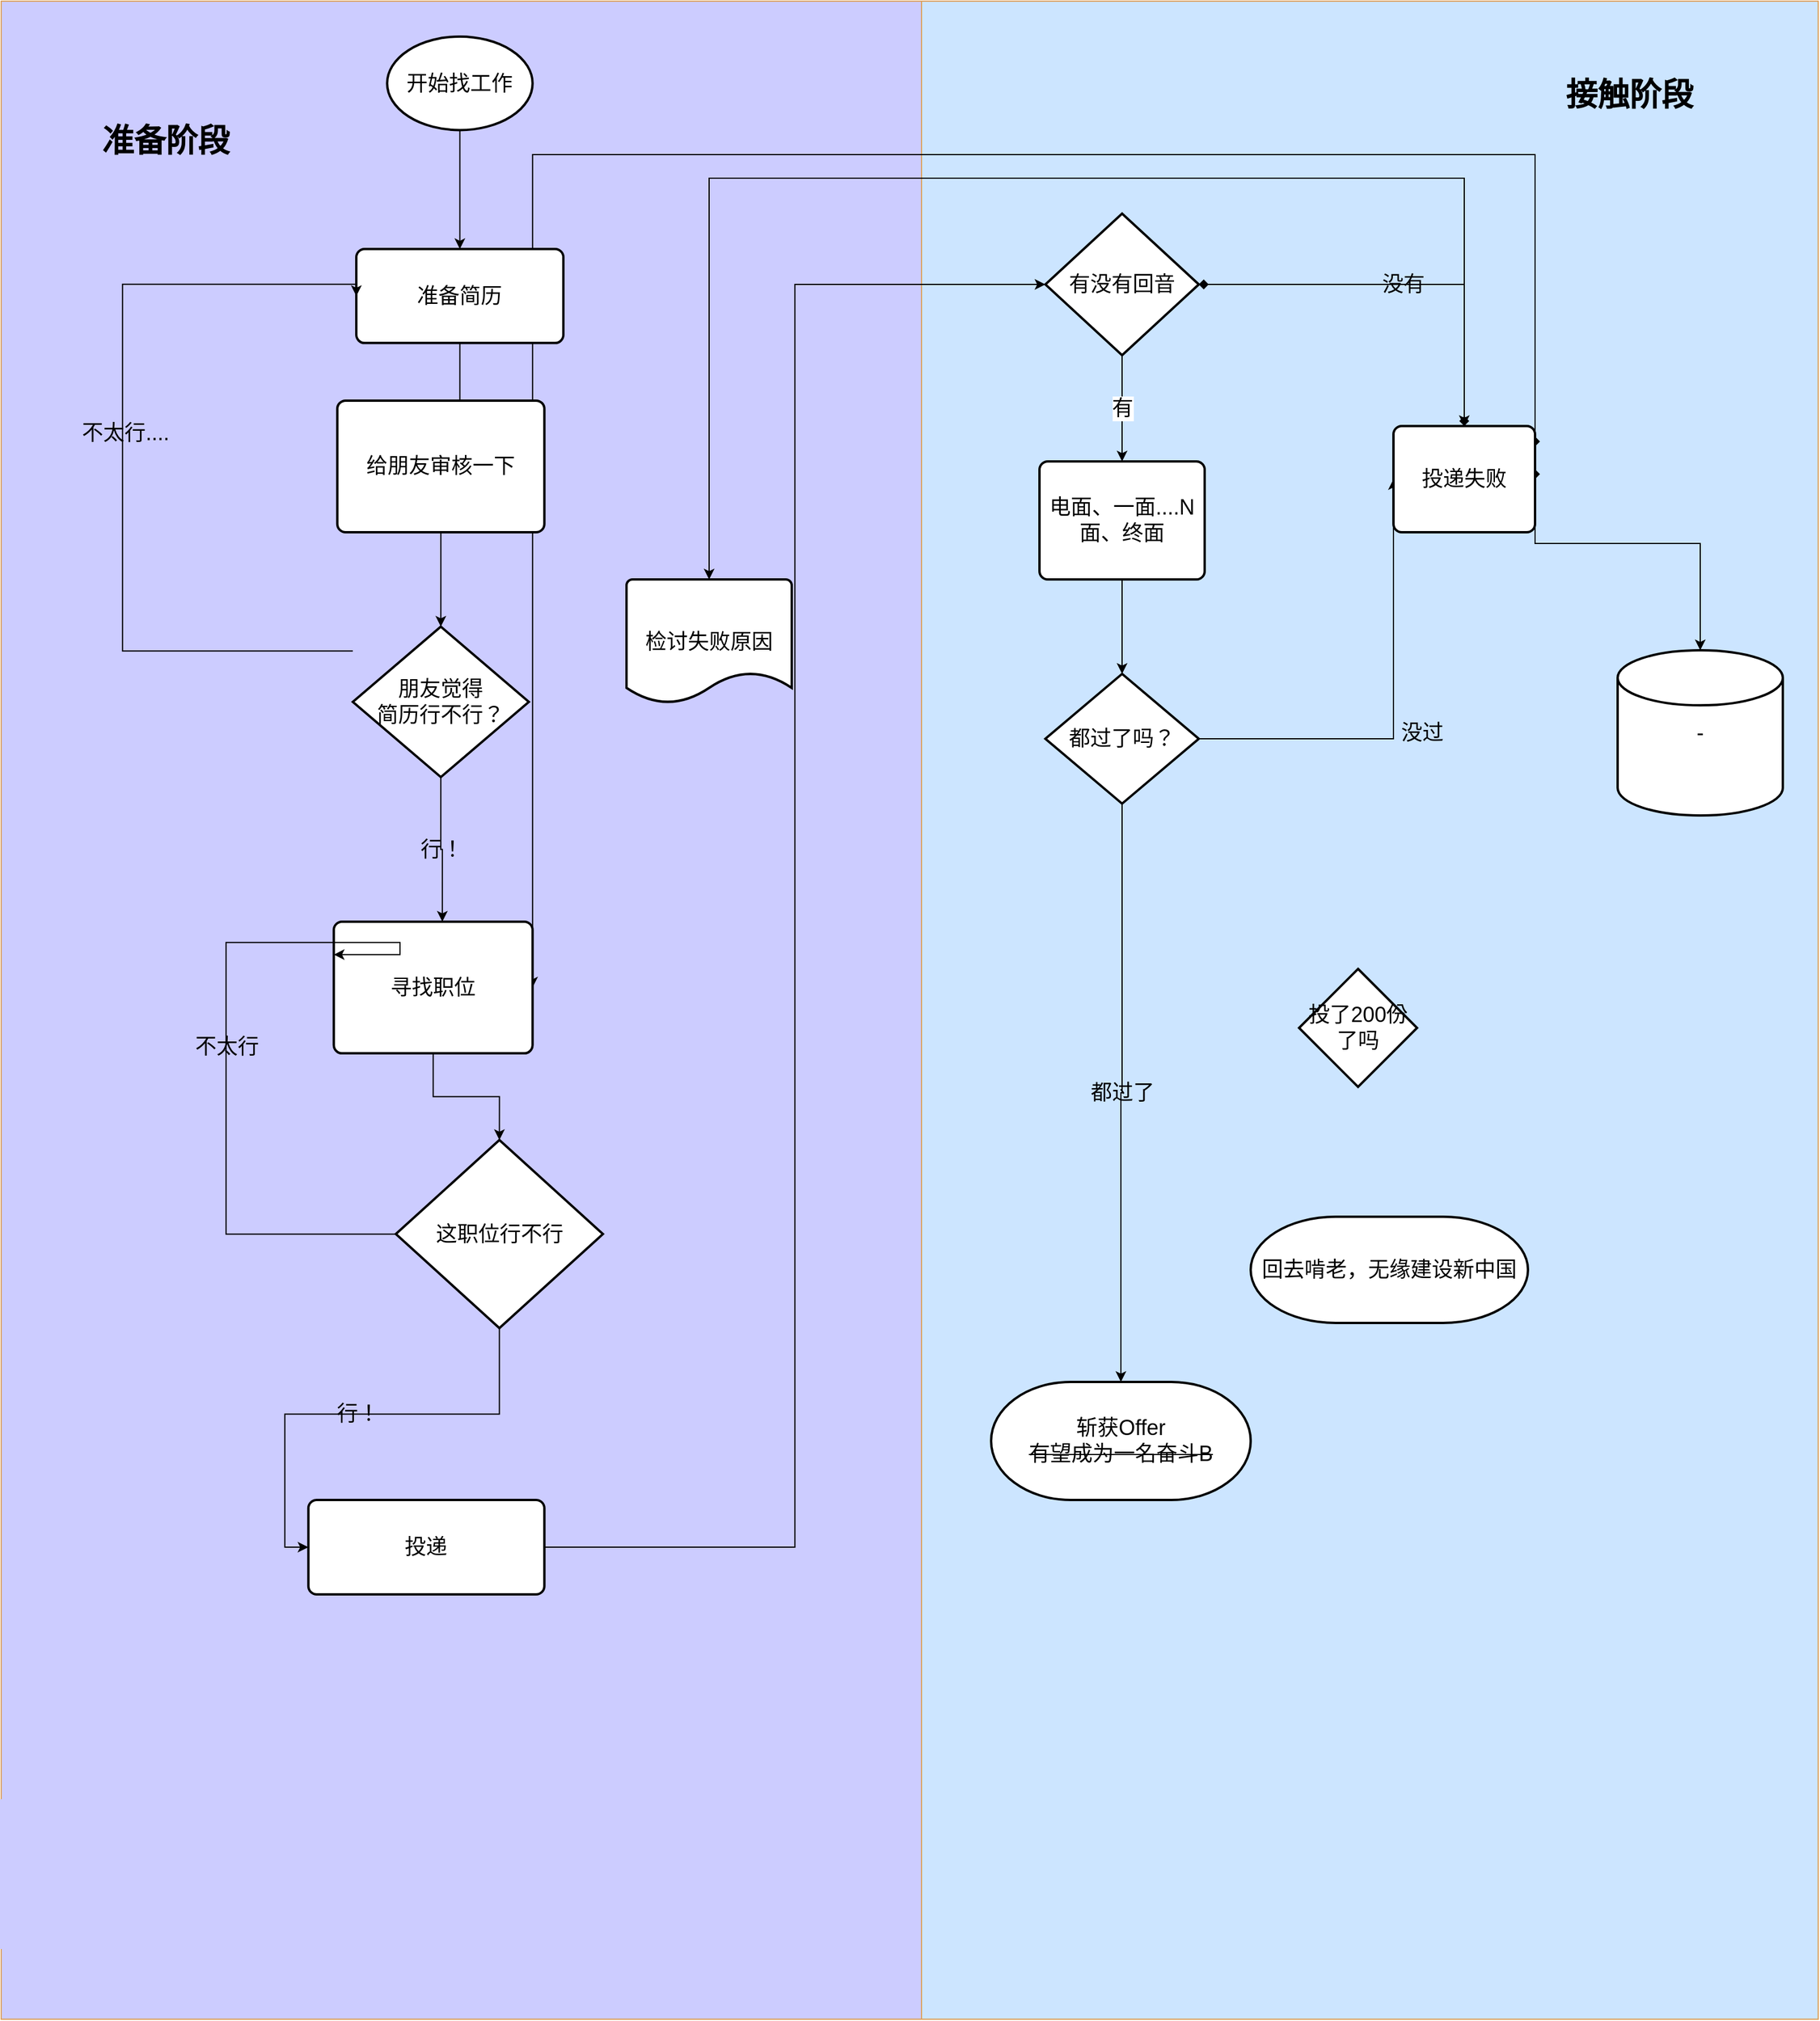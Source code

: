 <mxfile version="13.6.2" type="github">
  <diagram id="C5RBs43oDa-KdzZeNtuy" name="Page-1">
    <mxGraphModel dx="4265" dy="1474" grid="1" gridSize="10" guides="1" tooltips="1" connect="1" arrows="1" fold="1" page="1" pageScale="1" pageWidth="827" pageHeight="1169" math="0" shadow="0">
      <root>
        <mxCell id="WIyWlLk6GJQsqaUBKTNV-0" />
        <mxCell id="WIyWlLk6GJQsqaUBKTNV-1" parent="WIyWlLk6GJQsqaUBKTNV-0" />
        <mxCell id="NFNQKHVkb_bmbVsBZRoB-70" value="" style="rounded=0;whiteSpace=wrap;html=1;labelBackgroundColor=none;sketch=0;strokeColor=#DDA15E;fontFamily=Times New Roman;fontSize=27;fontColor=#000000;fillColor=#CCE5FF;" vertex="1" parent="WIyWlLk6GJQsqaUBKTNV-1">
          <mxGeometry x="-825" y="20" width="775" height="1710" as="geometry" />
        </mxCell>
        <mxCell id="NFNQKHVkb_bmbVsBZRoB-67" value="" style="rounded=0;whiteSpace=wrap;html=1;sketch=0;strokeColor=#DDA15E;fontColor=#FEFAE0;fillColor=#CCCCFF;" vertex="1" parent="WIyWlLk6GJQsqaUBKTNV-1">
          <mxGeometry x="-1590" y="20" width="780" height="1710" as="geometry" />
        </mxCell>
        <mxCell id="ZqWD20Xh-i8jmS281j4s-14" value="斩获Offer&lt;br style=&quot;font-size: 18px&quot;&gt;&lt;strike style=&quot;font-size: 18px&quot;&gt;有望成为一名奋斗B&lt;/strike&gt;" style="strokeWidth=2;html=1;shape=mxgraph.flowchart.terminator;whiteSpace=wrap;fontSize=18;" parent="WIyWlLk6GJQsqaUBKTNV-1" vertex="1">
          <mxGeometry x="-751" y="1190" width="220" height="100" as="geometry" />
        </mxCell>
        <mxCell id="ZqWD20Xh-i8jmS281j4s-13" value="-" style="strokeWidth=2;html=1;shape=mxgraph.flowchart.database;whiteSpace=wrap;fontSize=18;" parent="WIyWlLk6GJQsqaUBKTNV-1" vertex="1">
          <mxGeometry x="-220" y="570" width="140" height="140" as="geometry" />
        </mxCell>
        <mxCell id="NFNQKHVkb_bmbVsBZRoB-30" style="edgeStyle=orthogonalEdgeStyle;rounded=0;orthogonalLoop=1;jettySize=auto;html=1;entryX=0;entryY=0.5;entryDx=0;entryDy=0;entryPerimeter=0;fontSize=18;" edge="1" parent="WIyWlLk6GJQsqaUBKTNV-1" source="NFNQKHVkb_bmbVsBZRoB-11" target="NFNQKHVkb_bmbVsBZRoB-13">
          <mxGeometry relative="1" as="geometry" />
        </mxCell>
        <mxCell id="NFNQKHVkb_bmbVsBZRoB-16" value="有" style="edgeStyle=orthogonalEdgeStyle;rounded=0;orthogonalLoop=1;jettySize=auto;html=1;fontSize=18;entryX=0.5;entryY=0;entryDx=0;entryDy=0;" edge="1" parent="WIyWlLk6GJQsqaUBKTNV-1" source="NFNQKHVkb_bmbVsBZRoB-13" target="NFNQKHVkb_bmbVsBZRoB-17">
          <mxGeometry relative="1" as="geometry">
            <mxPoint x="-640" y="450" as="targetPoint" />
          </mxGeometry>
        </mxCell>
        <mxCell id="NFNQKHVkb_bmbVsBZRoB-57" value="没有" style="edgeStyle=elbowEdgeStyle;rounded=0;sketch=0;jumpStyle=gap;orthogonalLoop=1;jettySize=auto;elbow=vertical;html=1;startArrow=diamond;startFill=1;fontSize=18;exitX=1;exitY=0.5;exitDx=0;exitDy=0;exitPerimeter=0;labelBackgroundColor=none;" edge="1" parent="WIyWlLk6GJQsqaUBKTNV-1" source="NFNQKHVkb_bmbVsBZRoB-13">
          <mxGeometry relative="1" as="geometry">
            <mxPoint x="-350" y="380" as="targetPoint" />
            <Array as="points">
              <mxPoint x="-540" y="260" />
              <mxPoint x="-530" y="170" />
              <mxPoint x="-575" y="270" />
            </Array>
          </mxGeometry>
        </mxCell>
        <mxCell id="NFNQKHVkb_bmbVsBZRoB-13" value="有没有回音" style="strokeWidth=2;html=1;shape=mxgraph.flowchart.decision;whiteSpace=wrap;fontSize=18;" vertex="1" parent="WIyWlLk6GJQsqaUBKTNV-1">
          <mxGeometry x="-705" y="200" width="130" height="120" as="geometry" />
        </mxCell>
        <mxCell id="NFNQKHVkb_bmbVsBZRoB-21" style="edgeStyle=orthogonalEdgeStyle;rounded=0;orthogonalLoop=1;jettySize=auto;html=1;entryX=0.5;entryY=0;entryDx=0;entryDy=0;entryPerimeter=0;fontSize=18;" edge="1" parent="WIyWlLk6GJQsqaUBKTNV-1" source="NFNQKHVkb_bmbVsBZRoB-17" target="NFNQKHVkb_bmbVsBZRoB-20">
          <mxGeometry relative="1" as="geometry" />
        </mxCell>
        <mxCell id="NFNQKHVkb_bmbVsBZRoB-17" value="电面、一面....N面、终面" style="rounded=1;whiteSpace=wrap;html=1;absoluteArcSize=1;arcSize=14;strokeWidth=2;fontSize=18;" vertex="1" parent="WIyWlLk6GJQsqaUBKTNV-1">
          <mxGeometry x="-710" y="410" width="140" height="100" as="geometry" />
        </mxCell>
        <mxCell id="NFNQKHVkb_bmbVsBZRoB-22" value="没过" style="rounded=0;orthogonalLoop=1;jettySize=auto;html=1;fontSize=18;entryX=0;entryY=0.5;entryDx=0;entryDy=0;labelBackgroundColor=none;" edge="1" parent="WIyWlLk6GJQsqaUBKTNV-1" source="NFNQKHVkb_bmbVsBZRoB-20">
          <mxGeometry x="-0.113" y="-25" relative="1" as="geometry">
            <mxPoint x="-410" y="425" as="targetPoint" />
            <Array as="points">
              <mxPoint x="-450" y="645" />
              <mxPoint x="-410" y="645" />
            </Array>
            <mxPoint x="-1" as="offset" />
          </mxGeometry>
        </mxCell>
        <mxCell id="NFNQKHVkb_bmbVsBZRoB-25" value="都过了" style="edgeStyle=orthogonalEdgeStyle;rounded=0;orthogonalLoop=1;jettySize=auto;html=1;fontSize=18;entryX=0.5;entryY=0;entryDx=0;entryDy=0;entryPerimeter=0;labelBackgroundColor=none;" edge="1" parent="WIyWlLk6GJQsqaUBKTNV-1" source="NFNQKHVkb_bmbVsBZRoB-20" target="ZqWD20Xh-i8jmS281j4s-14">
          <mxGeometry relative="1" as="geometry">
            <mxPoint x="-640" y="940" as="targetPoint" />
          </mxGeometry>
        </mxCell>
        <mxCell id="NFNQKHVkb_bmbVsBZRoB-20" value="都过了吗？" style="strokeWidth=2;html=1;shape=mxgraph.flowchart.decision;whiteSpace=wrap;fontSize=18;" vertex="1" parent="WIyWlLk6GJQsqaUBKTNV-1">
          <mxGeometry x="-705" y="590" width="130" height="110" as="geometry" />
        </mxCell>
        <mxCell id="NFNQKHVkb_bmbVsBZRoB-29" value="回去啃老，无缘建设新中国" style="strokeWidth=2;html=1;shape=mxgraph.flowchart.terminator;whiteSpace=wrap;fontSize=18;" vertex="1" parent="WIyWlLk6GJQsqaUBKTNV-1">
          <mxGeometry x="-531" y="1050" width="235" height="90" as="geometry" />
        </mxCell>
        <mxCell id="NFNQKHVkb_bmbVsBZRoB-32" value="投了200份了吗" style="strokeWidth=2;html=1;shape=mxgraph.flowchart.decision;whiteSpace=wrap;fontSize=18;" vertex="1" parent="WIyWlLk6GJQsqaUBKTNV-1">
          <mxGeometry x="-490" y="840" width="100" height="100" as="geometry" />
        </mxCell>
        <mxCell id="NFNQKHVkb_bmbVsBZRoB-58" style="edgeStyle=elbowEdgeStyle;rounded=0;sketch=0;jumpStyle=gap;orthogonalLoop=1;jettySize=auto;elbow=vertical;html=1;entryX=0.5;entryY=0;entryDx=0;entryDy=0;entryPerimeter=0;startArrow=diamond;startFill=1;fontSize=18;" edge="1" parent="WIyWlLk6GJQsqaUBKTNV-1" target="ZqWD20Xh-i8jmS281j4s-13">
          <mxGeometry relative="1" as="geometry">
            <mxPoint x="-290" y="388.857" as="sourcePoint" />
          </mxGeometry>
        </mxCell>
        <mxCell id="NFNQKHVkb_bmbVsBZRoB-59" style="edgeStyle=elbowEdgeStyle;rounded=0;sketch=0;jumpStyle=gap;orthogonalLoop=1;jettySize=auto;elbow=vertical;html=1;startArrow=diamond;startFill=1;fontSize=18;" edge="1" parent="WIyWlLk6GJQsqaUBKTNV-1" target="NFNQKHVkb_bmbVsBZRoB-28">
          <mxGeometry relative="1" as="geometry">
            <mxPoint x="-350" y="380" as="sourcePoint" />
            <Array as="points">
              <mxPoint x="-910" y="170" />
            </Array>
          </mxGeometry>
        </mxCell>
        <mxCell id="NFNQKHVkb_bmbVsBZRoB-60" style="edgeStyle=elbowEdgeStyle;rounded=0;sketch=0;jumpStyle=gap;orthogonalLoop=1;jettySize=auto;elbow=vertical;html=1;entryX=1;entryY=0.5;entryDx=0;entryDy=0;startArrow=diamond;startFill=1;fontSize=18;" edge="1" parent="WIyWlLk6GJQsqaUBKTNV-1" target="NFNQKHVkb_bmbVsBZRoB-3">
          <mxGeometry relative="1" as="geometry">
            <mxPoint x="-290" y="425" as="sourcePoint" />
            <Array as="points">
              <mxPoint x="-270" y="150" />
              <mxPoint x="-1080" y="300" />
              <mxPoint x="-610" y="170" />
              <mxPoint x="-1040" y="793" />
              <mxPoint x="-1080" y="730" />
              <mxPoint x="-1050" y="793" />
            </Array>
          </mxGeometry>
        </mxCell>
        <mxCell id="ZqWD20Xh-i8jmS281j4s-0" value="开始找工作" style="strokeWidth=2;html=1;shape=mxgraph.flowchart.start_1;whiteSpace=wrap;fontSize=18;" parent="WIyWlLk6GJQsqaUBKTNV-1" vertex="1">
          <mxGeometry x="-1262.888" y="50" width="123.256" height="79.231" as="geometry" />
        </mxCell>
        <mxCell id="ZqWD20Xh-i8jmS281j4s-3" style="edgeStyle=orthogonalEdgeStyle;rounded=0;orthogonalLoop=1;jettySize=auto;html=1;entryX=0.5;entryY=0;entryDx=0;entryDy=0;fontSize=12;" parent="WIyWlLk6GJQsqaUBKTNV-1" source="ZqWD20Xh-i8jmS281j4s-0" target="ZqWD20Xh-i8jmS281j4s-1" edge="1">
          <mxGeometry relative="1" as="geometry" />
        </mxCell>
        <mxCell id="NFNQKHVkb_bmbVsBZRoB-11" value="投递" style="rounded=1;whiteSpace=wrap;html=1;absoluteArcSize=1;arcSize=14;strokeWidth=2;fontSize=18;" vertex="1" parent="WIyWlLk6GJQsqaUBKTNV-1">
          <mxGeometry x="-1329.63" y="1290" width="200" height="80" as="geometry" />
        </mxCell>
        <mxCell id="NFNQKHVkb_bmbVsBZRoB-12" value="行！" style="edgeStyle=orthogonalEdgeStyle;rounded=0;orthogonalLoop=1;jettySize=auto;html=1;entryX=0;entryY=0.5;entryDx=0;entryDy=0;fontSize=18;labelBackgroundColor=none;" edge="1" parent="WIyWlLk6GJQsqaUBKTNV-1" source="NFNQKHVkb_bmbVsBZRoB-4" target="NFNQKHVkb_bmbVsBZRoB-11">
          <mxGeometry relative="1" as="geometry" />
        </mxCell>
        <mxCell id="NFNQKHVkb_bmbVsBZRoB-28" value="检讨失败原因" style="strokeWidth=2;html=1;shape=mxgraph.flowchart.document2;whiteSpace=wrap;size=0.25;fontSize=18;" vertex="1" parent="WIyWlLk6GJQsqaUBKTNV-1">
          <mxGeometry x="-1060" y="510" width="140" height="105" as="geometry" />
        </mxCell>
        <mxCell id="NFNQKHVkb_bmbVsBZRoB-68" value="&lt;span&gt;准备阶段&lt;/span&gt;" style="text;html=1;strokeColor=none;fillColor=none;align=center;verticalAlign=middle;whiteSpace=wrap;rounded=0;labelBackgroundColor=none;sketch=0;fontSize=27;fontFamily=Times New Roman;fontStyle=1" vertex="1" parent="WIyWlLk6GJQsqaUBKTNV-1">
          <mxGeometry x="-1521" y="129.23" width="141" height="20" as="geometry" />
        </mxCell>
        <mxCell id="NFNQKHVkb_bmbVsBZRoB-71" value="接触阶段" style="text;html=1;strokeColor=none;fillColor=none;align=center;verticalAlign=middle;whiteSpace=wrap;rounded=0;labelBackgroundColor=none;sketch=0;fontFamily=Times New Roman;fontSize=27;fontColor=#000000;fontStyle=1" vertex="1" parent="WIyWlLk6GJQsqaUBKTNV-1">
          <mxGeometry x="-270" y="90" width="120" height="20" as="geometry" />
        </mxCell>
        <mxCell id="NFNQKHVkb_bmbVsBZRoB-74" value="投递失败" style="rounded=1;whiteSpace=wrap;html=1;absoluteArcSize=1;arcSize=14;strokeWidth=2;fontSize=18;" vertex="1" parent="WIyWlLk6GJQsqaUBKTNV-1">
          <mxGeometry x="-410" y="380" width="120" height="90" as="geometry" />
        </mxCell>
        <mxCell id="ZqWD20Xh-i8jmS281j4s-9" style="edgeStyle=orthogonalEdgeStyle;rounded=0;orthogonalLoop=1;jettySize=auto;html=1;entryX=0.5;entryY=0;entryDx=0;entryDy=0;entryPerimeter=0;" parent="WIyWlLk6GJQsqaUBKTNV-1" source="ZqWD20Xh-i8jmS281j4s-1" edge="1">
          <mxGeometry relative="1" as="geometry">
            <mxPoint x="-1171.258" y="427.185" as="targetPoint" />
          </mxGeometry>
        </mxCell>
        <mxCell id="ZqWD20Xh-i8jmS281j4s-1" value="准备简历" style="rounded=1;whiteSpace=wrap;html=1;absoluteArcSize=1;arcSize=14;strokeWidth=2;fontSize=18;" parent="WIyWlLk6GJQsqaUBKTNV-1" vertex="1">
          <mxGeometry x="-1289.007" y="230.001" width="175.497" height="79.686" as="geometry" />
        </mxCell>
        <mxCell id="ZqWD20Xh-i8jmS281j4s-15" value="给朋友审核一下" style="rounded=1;whiteSpace=wrap;html=1;absoluteArcSize=1;arcSize=14;strokeWidth=2;fontSize=18;" parent="WIyWlLk6GJQsqaUBKTNV-1" vertex="1">
          <mxGeometry x="-1305.127" y="358.439" width="175.497" height="111.561" as="geometry" />
        </mxCell>
        <mxCell id="rwsjK8wrvo-BfNU32ZgP-2" style="edgeStyle=orthogonalEdgeStyle;rounded=0;orthogonalLoop=1;jettySize=auto;html=1;entryX=0;entryY=0.5;entryDx=0;entryDy=0;" parent="WIyWlLk6GJQsqaUBKTNV-1" source="rwsjK8wrvo-BfNU32ZgP-0" target="ZqWD20Xh-i8jmS281j4s-1" edge="1">
          <mxGeometry relative="1" as="geometry">
            <Array as="points">
              <mxPoint x="-1487.152" y="570.62" />
              <mxPoint x="-1487.152" y="259.844" />
            </Array>
          </mxGeometry>
        </mxCell>
        <mxCell id="NFNQKHVkb_bmbVsBZRoB-0" value="不太行...." style="edgeLabel;html=1;align=center;verticalAlign=middle;resizable=0;points=[];fontSize=18;labelBackgroundColor=none;" vertex="1" connectable="0" parent="rwsjK8wrvo-BfNU32ZgP-2">
          <mxGeometry x="0.066" y="-1" relative="1" as="geometry">
            <mxPoint x="1" as="offset" />
          </mxGeometry>
        </mxCell>
        <mxCell id="NFNQKHVkb_bmbVsBZRoB-1" value="行！" style="edgeStyle=orthogonalEdgeStyle;rounded=0;orthogonalLoop=1;jettySize=auto;html=1;exitX=0.5;exitY=1;exitDx=0;exitDy=0;exitPerimeter=0;fontSize=18;labelBackgroundColor=none;entryX=0.546;entryY=0;entryDx=0;entryDy=0;entryPerimeter=0;" edge="1" parent="WIyWlLk6GJQsqaUBKTNV-1" source="rwsjK8wrvo-BfNU32ZgP-0" target="NFNQKHVkb_bmbVsBZRoB-3">
          <mxGeometry relative="1" as="geometry">
            <mxPoint x="-1171.258" y="761.867" as="targetPoint" />
          </mxGeometry>
        </mxCell>
        <mxCell id="rwsjK8wrvo-BfNU32ZgP-0" value="朋友觉得&lt;br&gt;简历行不行？" style="strokeWidth=2;html=1;shape=mxgraph.flowchart.decision;whiteSpace=wrap;fontSize=18;" parent="WIyWlLk6GJQsqaUBKTNV-1" vertex="1">
          <mxGeometry x="-1291.964" y="549.998" width="149.172" height="127.498" as="geometry" />
        </mxCell>
        <mxCell id="rwsjK8wrvo-BfNU32ZgP-1" style="edgeStyle=orthogonalEdgeStyle;rounded=0;orthogonalLoop=1;jettySize=auto;html=1;entryX=0.5;entryY=0;entryDx=0;entryDy=0;entryPerimeter=0;" parent="WIyWlLk6GJQsqaUBKTNV-1" source="ZqWD20Xh-i8jmS281j4s-15" target="rwsjK8wrvo-BfNU32ZgP-0" edge="1">
          <mxGeometry relative="1" as="geometry" />
        </mxCell>
        <mxCell id="NFNQKHVkb_bmbVsBZRoB-3" value="&lt;font style=&quot;font-size: 18px&quot;&gt;寻找职位&lt;/font&gt;" style="rounded=1;whiteSpace=wrap;html=1;absoluteArcSize=1;arcSize=14;strokeWidth=2;" vertex="1" parent="WIyWlLk6GJQsqaUBKTNV-1">
          <mxGeometry x="-1308.107" y="799.997" width="168.477" height="111.561" as="geometry" />
        </mxCell>
        <mxCell id="NFNQKHVkb_bmbVsBZRoB-6" value="不太行" style="edgeStyle=orthogonalEdgeStyle;rounded=0;orthogonalLoop=1;jettySize=auto;html=1;entryX=0;entryY=0.25;entryDx=0;entryDy=0;fontSize=18;labelBackgroundColor=none;" edge="1" parent="WIyWlLk6GJQsqaUBKTNV-1" source="NFNQKHVkb_bmbVsBZRoB-4" target="NFNQKHVkb_bmbVsBZRoB-3">
          <mxGeometry relative="1" as="geometry">
            <mxPoint x="-1416.954" y="937.176" as="targetPoint" />
            <Array as="points">
              <mxPoint x="-1399.404" y="1064.674" />
              <mxPoint x="-1399.404" y="817.647" />
              <mxPoint x="-1251.987" y="817.647" />
            </Array>
          </mxGeometry>
        </mxCell>
        <mxCell id="NFNQKHVkb_bmbVsBZRoB-4" value="这职位行不行" style="strokeWidth=2;html=1;shape=mxgraph.flowchart.decision;whiteSpace=wrap;fontSize=18;" vertex="1" parent="WIyWlLk6GJQsqaUBKTNV-1">
          <mxGeometry x="-1255.497" y="984.988" width="175.497" height="159.372" as="geometry" />
        </mxCell>
        <mxCell id="NFNQKHVkb_bmbVsBZRoB-5" style="edgeStyle=orthogonalEdgeStyle;rounded=0;orthogonalLoop=1;jettySize=auto;html=1;entryX=0.5;entryY=0;entryDx=0;entryDy=0;entryPerimeter=0;" edge="1" parent="WIyWlLk6GJQsqaUBKTNV-1" source="NFNQKHVkb_bmbVsBZRoB-3" target="NFNQKHVkb_bmbVsBZRoB-4">
          <mxGeometry relative="1" as="geometry" />
        </mxCell>
      </root>
    </mxGraphModel>
  </diagram>
</mxfile>
